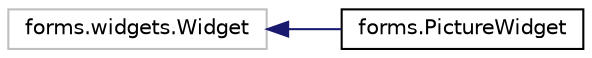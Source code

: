 digraph "Graphical Class Hierarchy"
{
 // LATEX_PDF_SIZE
  edge [fontname="Helvetica",fontsize="10",labelfontname="Helvetica",labelfontsize="10"];
  node [fontname="Helvetica",fontsize="10",shape=record];
  rankdir="LR";
  Node20 [label="forms.widgets.Widget",height=0.2,width=0.4,color="grey75", fillcolor="white", style="filled",tooltip=" "];
  Node20 -> Node0 [dir="back",color="midnightblue",fontsize="10",style="solid",fontname="Helvetica"];
  Node0 [label="forms.PictureWidget",height=0.2,width=0.4,color="black", fillcolor="white", style="filled",URL="$classforms_1_1_picture_widget.html",tooltip="this is a form to generate a picture widget used in face recognition page"];
}

